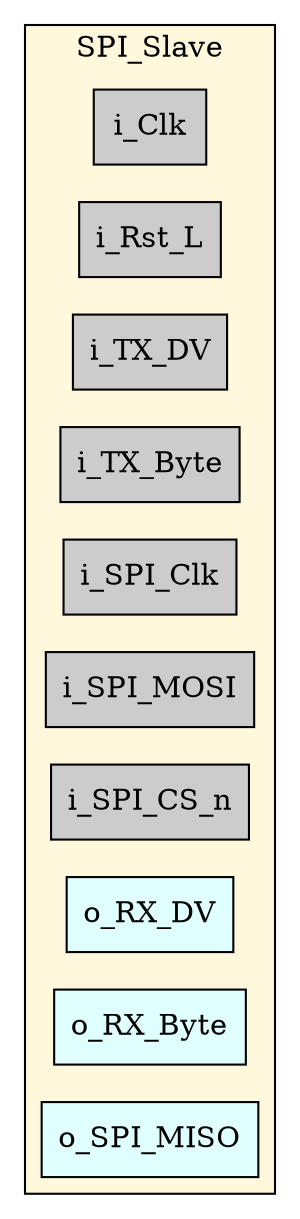 digraph SPI_Slave {
stylesheet = "styles.css"
rankdir="LR" 

subgraph cluster_SPI_Slave {
  label="SPI_Slave"
  URL=""
  bgcolor="#FFF8DC"
  cluster_SPI_Slave_i_Clk [shape = "rectangle" style="filled" fillcolor="#CCCCCC" label="i_Clk" rank="0"]
     
cluster_SPI_Slave_i_Rst_L [shape = "rectangle" style="filled" fillcolor="#CCCCCC" label="i_Rst_L" rank="0"]
     
cluster_SPI_Slave_i_TX_DV [shape = "rectangle" style="filled" fillcolor="#CCCCCC" label="i_TX_DV" rank="0"]
     
cluster_SPI_Slave_i_TX_Byte [shape = "rectangle" style="filled" fillcolor="#CCCCCC" label="i_TX_Byte" rank="0"]
     
cluster_SPI_Slave_i_SPI_Clk [shape = "rectangle" style="filled" fillcolor="#CCCCCC" label="i_SPI_Clk" rank="0"]
     
cluster_SPI_Slave_i_SPI_MOSI [shape = "rectangle" style="filled" fillcolor="#CCCCCC" label="i_SPI_MOSI" rank="0"]
     
cluster_SPI_Slave_i_SPI_CS_n [shape = "rectangle" style="filled" fillcolor="#CCCCCC" label="i_SPI_CS_n" rank="0"]
     
cluster_SPI_Slave_o_RX_DV [shape = "rectangle" style="filled" fillcolor="#E0FFFF" label="o_RX_DV" rank="1000"]
     
cluster_SPI_Slave_o_RX_Byte [shape = "rectangle" style="filled" fillcolor="#E0FFFF" label="o_RX_Byte" rank="1000"]
     
cluster_SPI_Slave_o_SPI_MISO [shape = "rectangle" style="filled" fillcolor="#E0FFFF" label="o_SPI_MISO" rank="1000"]
     

  
  
  
}
     
}
